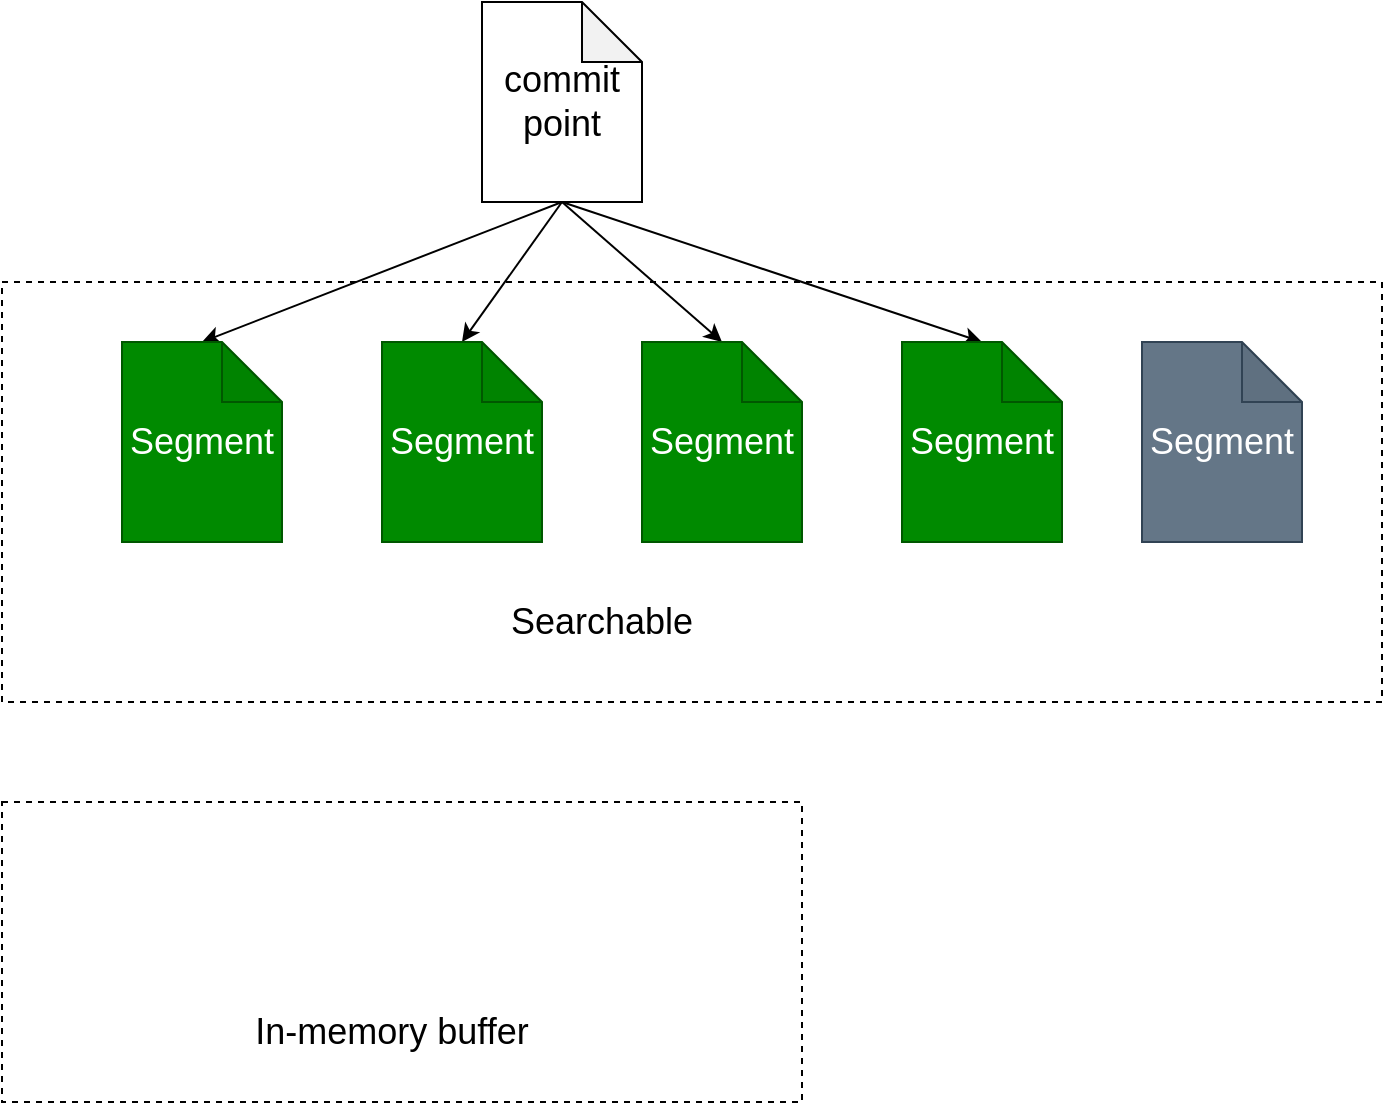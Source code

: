 <mxfile>
    <diagram id="2LGdKWT6_7CQvTMV6ZwS" name="Page-1">
        <mxGraphModel dx="990" dy="1419" grid="1" gridSize="10" guides="1" tooltips="1" connect="1" arrows="1" fold="1" page="1" pageScale="1" pageWidth="850" pageHeight="1100" math="0" shadow="0">
            <root>
                <mxCell id="0"/>
                <mxCell id="1" parent="0"/>
                <mxCell id="8" value="" style="rounded=0;whiteSpace=wrap;html=1;dashed=1;fontSize=18;" vertex="1" parent="1">
                    <mxGeometry x="110" y="480" width="690" height="210" as="geometry"/>
                </mxCell>
                <mxCell id="14" style="edgeStyle=none;html=1;exitX=0.5;exitY=1;exitDx=0;exitDy=0;exitPerimeter=0;entryX=0.5;entryY=0;entryDx=0;entryDy=0;entryPerimeter=0;fontSize=18;" edge="1" parent="1" source="3" target="4">
                    <mxGeometry relative="1" as="geometry"/>
                </mxCell>
                <mxCell id="15" style="edgeStyle=none;html=1;exitX=0.5;exitY=1;exitDx=0;exitDy=0;exitPerimeter=0;entryX=0.5;entryY=0;entryDx=0;entryDy=0;entryPerimeter=0;fontSize=18;" edge="1" parent="1" source="3" target="5">
                    <mxGeometry relative="1" as="geometry"/>
                </mxCell>
                <mxCell id="16" style="edgeStyle=none;html=1;exitX=0.5;exitY=1;exitDx=0;exitDy=0;exitPerimeter=0;entryX=0.5;entryY=0;entryDx=0;entryDy=0;entryPerimeter=0;fontSize=18;" edge="1" parent="1" source="3" target="6">
                    <mxGeometry relative="1" as="geometry"/>
                </mxCell>
                <mxCell id="17" style="edgeStyle=none;html=1;exitX=0.5;exitY=1;exitDx=0;exitDy=0;exitPerimeter=0;entryX=0.5;entryY=0;entryDx=0;entryDy=0;entryPerimeter=0;fontSize=18;" edge="1" parent="1" source="3" target="7">
                    <mxGeometry relative="1" as="geometry"/>
                </mxCell>
                <mxCell id="3" value="commit point" style="shape=note;whiteSpace=wrap;html=1;backgroundOutline=1;darkOpacity=0.05;fontSize=18;" vertex="1" parent="1">
                    <mxGeometry x="350" y="340" width="80" height="100" as="geometry"/>
                </mxCell>
                <mxCell id="4" value="Segment" style="shape=note;whiteSpace=wrap;html=1;backgroundOutline=1;darkOpacity=0.05;fontSize=18;fillColor=#008a00;fontColor=#ffffff;strokeColor=#005700;" vertex="1" parent="1">
                    <mxGeometry x="170" y="510" width="80" height="100" as="geometry"/>
                </mxCell>
                <mxCell id="5" value="Segment" style="shape=note;whiteSpace=wrap;html=1;backgroundOutline=1;darkOpacity=0.05;fontSize=18;fillColor=#008a00;fontColor=#ffffff;strokeColor=#005700;" vertex="1" parent="1">
                    <mxGeometry x="300" y="510" width="80" height="100" as="geometry"/>
                </mxCell>
                <mxCell id="6" value="Segment" style="shape=note;whiteSpace=wrap;html=1;backgroundOutline=1;darkOpacity=0.05;fontSize=18;fillColor=#008a00;fontColor=#ffffff;strokeColor=#005700;" vertex="1" parent="1">
                    <mxGeometry x="430" y="510" width="80" height="100" as="geometry"/>
                </mxCell>
                <mxCell id="7" value="Segment" style="shape=note;whiteSpace=wrap;html=1;backgroundOutline=1;darkOpacity=0.05;fontSize=18;fillColor=#008a00;fontColor=#ffffff;strokeColor=#005700;" vertex="1" parent="1">
                    <mxGeometry x="560" y="510" width="80" height="100" as="geometry"/>
                </mxCell>
                <mxCell id="9" value="Searchable" style="text;html=1;strokeColor=none;fillColor=none;align=center;verticalAlign=middle;whiteSpace=wrap;rounded=0;dashed=1;fontSize=18;" vertex="1" parent="1">
                    <mxGeometry x="320" y="620" width="180" height="60" as="geometry"/>
                </mxCell>
                <mxCell id="10" value="" style="rounded=0;whiteSpace=wrap;html=1;dashed=1;fontSize=18;" vertex="1" parent="1">
                    <mxGeometry x="110" y="740" width="400" height="150" as="geometry"/>
                </mxCell>
                <mxCell id="13" value="In-memory buffer" style="text;html=1;strokeColor=none;fillColor=none;align=center;verticalAlign=middle;whiteSpace=wrap;rounded=0;dashed=1;fontSize=18;" vertex="1" parent="1">
                    <mxGeometry x="230" y="830" width="150" height="50" as="geometry"/>
                </mxCell>
                <mxCell id="21" value="Segment" style="shape=note;whiteSpace=wrap;html=1;backgroundOutline=1;darkOpacity=0.05;fontSize=18;fillColor=#647687;fontColor=#ffffff;strokeColor=#314354;" vertex="1" parent="1">
                    <mxGeometry x="680" y="510" width="80" height="100" as="geometry"/>
                </mxCell>
            </root>
        </mxGraphModel>
    </diagram>
</mxfile>